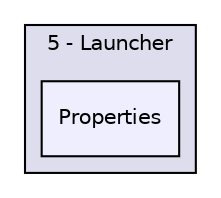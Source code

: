 digraph "D:/Projets/Final-Bomber/5 - Launcher/Properties" {
  compound=true
  node [ fontsize="10", fontname="Helvetica"];
  edge [ labelfontsize="10", labelfontname="Helvetica"];
  subgraph clusterdir_3e0b3ff9085383779e47859d31e42809 {
    graph [ bgcolor="#ddddee", pencolor="black", label="5 - Launcher" fontname="Helvetica", fontsize="10", URL="dir_3e0b3ff9085383779e47859d31e42809.html"]
  dir_e63356393cdc9d8a442bed8c298760df [shape=box, label="Properties", style="filled", fillcolor="#eeeeff", pencolor="black", URL="dir_e63356393cdc9d8a442bed8c298760df.html"];
  }
}
